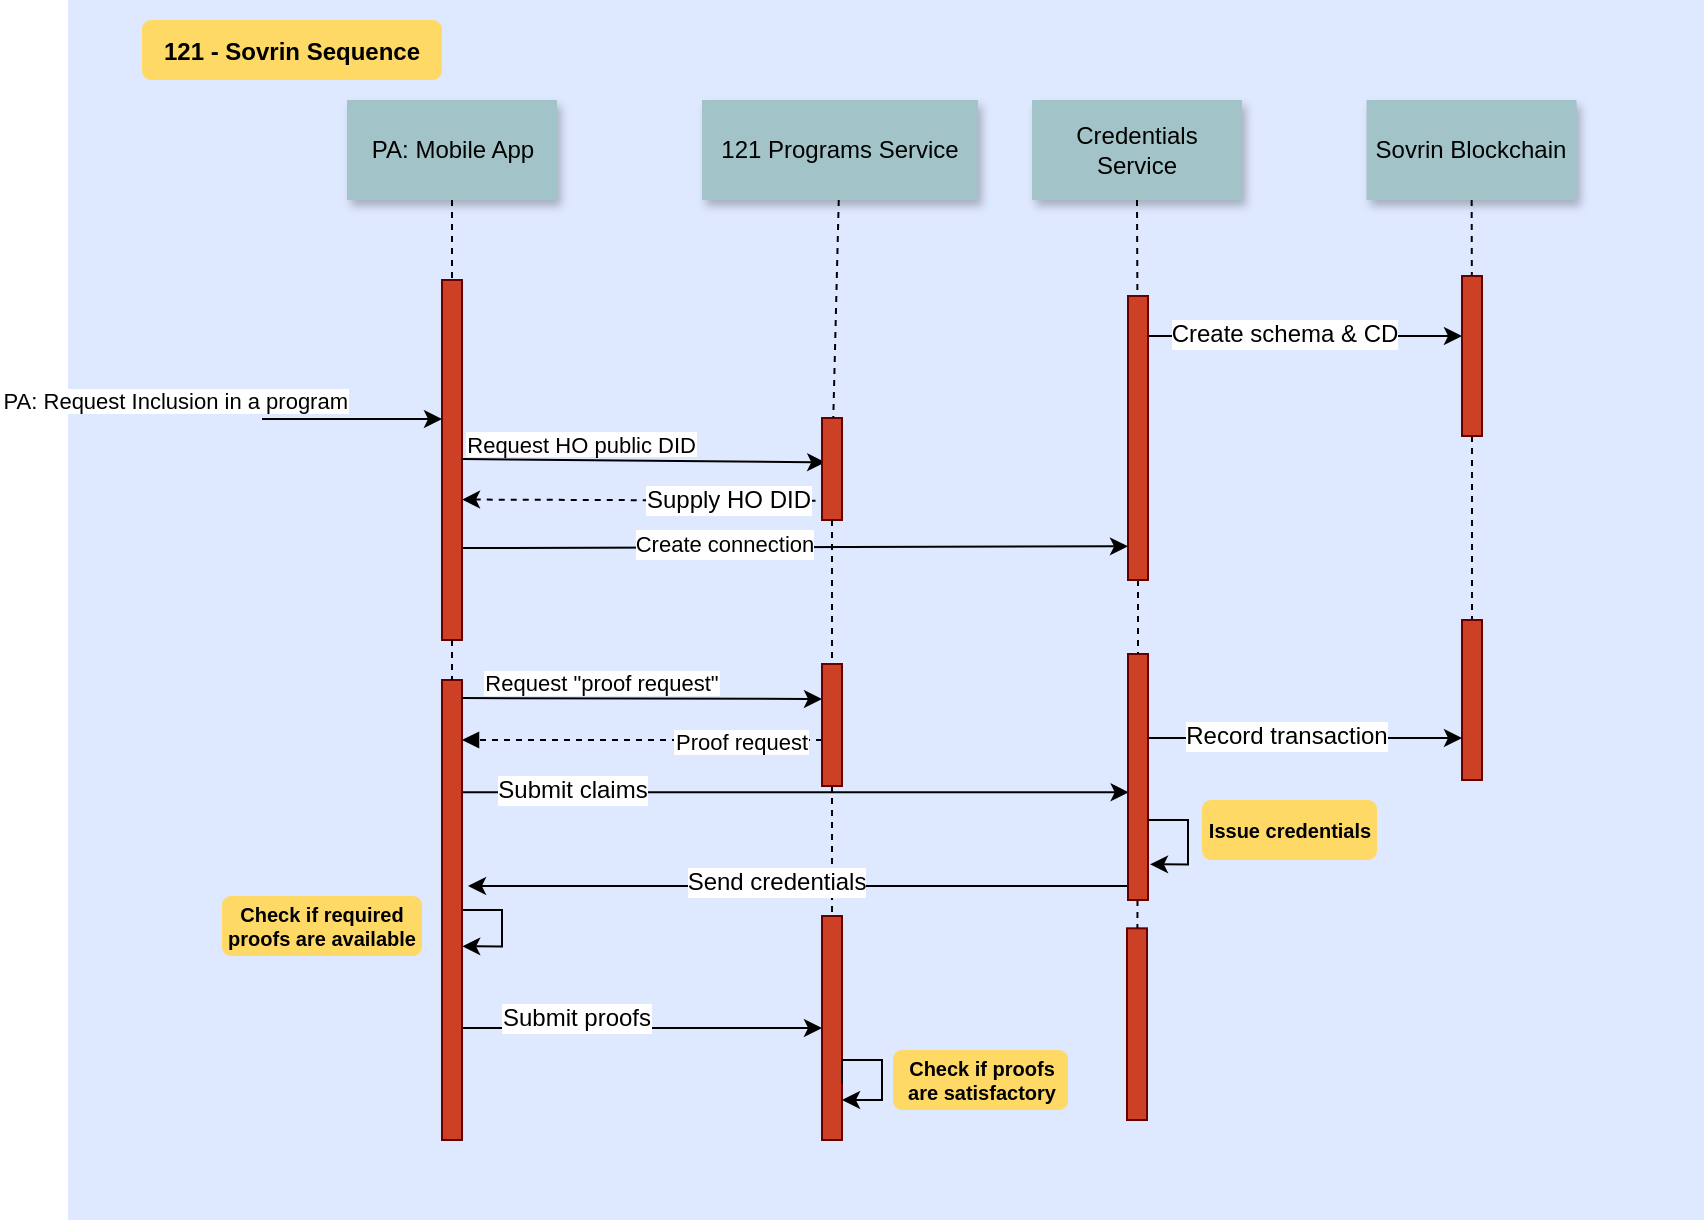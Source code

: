 <mxfile version="11.1.5" type="github" pages="1"><diagram name="Page-1" id="9361dd3d-8414-5efd-6122-117bd74ce7a7"><mxGraphModel dx="1583" dy="435" grid="1" gridSize="10" guides="1" tooltips="1" connect="1" arrows="1" fold="1" page="0" pageScale="1.5" pageWidth="826" pageHeight="1169" background="#ffffff" math="0" shadow="0"><root><mxCell id="0"/><mxCell id="1" parent="0"/><mxCell id="69" value=" " style="fillColor=#DEE8FF;strokeColor=none" parent="1" vertex="1"><mxGeometry x="13" y="10" width="818" height="610" as="geometry"/></mxCell><mxCell id="2" value="" style="fillColor=#CC4125;strokeColor=#660000" parent="1" vertex="1"><mxGeometry x="200" y="150" width="10" height="180" as="geometry"/></mxCell><mxCell id="3" value="PA: Request Inclusion in a program" style="edgeStyle=none;verticalLabelPosition=top;verticalAlign=bottom;labelPosition=left;align=right" parent="1" edge="1"><mxGeometry x="110" y="119.5" width="100" height="100" as="geometry"><mxPoint x="110" y="219.5" as="sourcePoint"/><mxPoint x="200" y="219.5" as="targetPoint"/></mxGeometry></mxCell><mxCell id="4" value="PA: Mobile App" style="shadow=1;fillColor=#A2C4C9;strokeColor=none;whiteSpace=wrap;" parent="1" vertex="1"><mxGeometry x="152.5" y="60" width="105" height="50" as="geometry"/></mxCell><mxCell id="7" value="Credentials Service" style="shadow=1;fillColor=#A2C4C9;strokeColor=none;whiteSpace=wrap;" parent="1" vertex="1"><mxGeometry x="495" y="60" width="105" height="50" as="geometry"/></mxCell><mxCell id="9" value="Request HO public DID" style="edgeStyle=none;verticalLabelPosition=top;verticalAlign=bottom;entryX=0.16;entryY=0.679;entryDx=0;entryDy=0;entryPerimeter=0;" parent="1" edge="1"><mxGeometry width="100" height="100" as="geometry"><mxPoint x="210" y="239.5" as="sourcePoint"/><mxPoint x="391.6" y="241.159" as="targetPoint"/><mxPoint x="-31" y="1" as="offset"/></mxGeometry></mxCell><mxCell id="11" value="" style="edgeStyle=none;verticalLabelPosition=top;verticalAlign=bottom;endArrow=none;startArrow=classic;dashed=1;entryX=-0.324;entryY=0.838;entryDx=0;entryDy=0;entryPerimeter=0;" parent="1" edge="1"><mxGeometry x="220" y="172.259" width="100" height="100" as="geometry"><mxPoint x="210" y="259.759" as="sourcePoint"/><mxPoint x="386.76" y="260.398" as="targetPoint"/></mxGeometry></mxCell><mxCell id="HILvpN4AN2ozblUCMKvK-89" value="Supply HO DID" style="text;html=1;resizable=0;points=[];align=center;verticalAlign=middle;labelBackgroundColor=#ffffff;fontStyle=0" parent="11" vertex="1" connectable="0"><mxGeometry relative="1" as="geometry"><mxPoint x="44.5" as="offset"/></mxGeometry></mxCell><mxCell id="15" value="Sovrin Blockchain" style="shadow=1;fillColor=#A2C4C9;strokeColor=none;whiteSpace=wrap;" parent="1" vertex="1"><mxGeometry x="662.284" y="60.0" width="105" height="50" as="geometry"/></mxCell><mxCell id="16" value="" style="edgeStyle=none;endArrow=none;dashed=1;" parent="1" source="4HXD_U9j3b60p4fibFge-112" target="17" edge="1"><mxGeometry x="637.043" y="270" width="100" height="100" as="geometry"><mxPoint x="714.543" y="220.0" as="sourcePoint"/><mxPoint x="714.543" y="240.0" as="targetPoint"/></mxGeometry></mxCell><mxCell id="17" value="" style="fillColor=#CC4125;strokeColor=#660000" parent="1" vertex="1"><mxGeometry x="710" y="320" width="10" height="80" as="geometry"/></mxCell><mxCell id="30" value="121 Programs Service" style="shadow=1;fillColor=#A2C4C9;strokeColor=none;whiteSpace=wrap;" parent="1" vertex="1"><mxGeometry x="330" y="60" width="138" height="50" as="geometry"/></mxCell><mxCell id="33" value="" style="edgeStyle=elbowEdgeStyle;elbow=horizontal;endArrow=none;dashed=1" parent="1" source="4" target="2" edge="1"><mxGeometry x="230.0" y="310" width="100" height="100" as="geometry"><mxPoint x="230.0" y="410" as="sourcePoint"/><mxPoint x="330" y="310" as="targetPoint"/></mxGeometry></mxCell><mxCell id="4HXD_U9j3b60p4fibFge-115" style="edgeStyle=orthogonalEdgeStyle;rounded=0;orthogonalLoop=1;jettySize=auto;html=1;fontSize=15;entryX=1.011;entryY=0.579;entryDx=0;entryDy=0;entryPerimeter=0;exitX=1;exitY=0.5;exitDx=0;exitDy=0;" parent="1" source="42" target="42" edge="1"><mxGeometry relative="1" as="geometry"><mxPoint x="220" y="490" as="targetPoint"/><Array as="points"><mxPoint x="230" y="465"/><mxPoint x="230" y="483"/></Array></mxGeometry></mxCell><mxCell id="4HXD_U9j3b60p4fibFge-116" style="edgeStyle=orthogonalEdgeStyle;rounded=0;orthogonalLoop=1;jettySize=auto;html=1;exitX=1.055;exitY=0.083;exitDx=0;exitDy=0;entryX=0;entryY=0.25;entryDx=0;entryDy=0;fontSize=15;exitPerimeter=0;" parent="1" edge="1"><mxGeometry relative="1" as="geometry"><mxPoint x="210.5" y="284" as="sourcePoint"/><mxPoint x="543" y="283.167" as="targetPoint"/><Array as="points"><mxPoint x="210" y="283"/></Array></mxGeometry></mxCell><mxCell id="4HXD_U9j3b60p4fibFge-117" value="&lt;span style=&quot;font-size: 11px&quot;&gt;Create connection&lt;/span&gt;" style="text;html=1;resizable=0;points=[];align=center;verticalAlign=middle;labelBackgroundColor=#ffffff;fontSize=12;" parent="4HXD_U9j3b60p4fibFge-116" vertex="1" connectable="0"><mxGeometry x="-0.217" y="2" relative="1" as="geometry"><mxPoint as="offset"/></mxGeometry></mxCell><mxCell id="4HXD_U9j3b60p4fibFge-118" style="edgeStyle=orthogonalEdgeStyle;rounded=0;orthogonalLoop=1;jettySize=auto;html=1;exitX=1;exitY=0.25;exitDx=0;exitDy=0;entryX=0.033;entryY=0.562;entryDx=0;entryDy=0;entryPerimeter=0;fontSize=15;" parent="1" source="42" target="HILvpN4AN2ozblUCMKvK-92" edge="1"><mxGeometry relative="1" as="geometry"><Array as="points"><mxPoint x="210" y="406"/></Array></mxGeometry></mxCell><mxCell id="4HXD_U9j3b60p4fibFge-119" value="&lt;span style=&quot;font-size: 12px&quot;&gt;Submit claims&lt;/span&gt;" style="text;html=1;resizable=0;points=[];align=center;verticalAlign=middle;labelBackgroundColor=#ffffff;fontSize=12;" parent="4HXD_U9j3b60p4fibFge-118" vertex="1" connectable="0"><mxGeometry x="-0.402" relative="1" as="geometry"><mxPoint x="-44" y="-1" as="offset"/></mxGeometry></mxCell><mxCell id="4HXD_U9j3b60p4fibFge-122" style="edgeStyle=orthogonalEdgeStyle;rounded=0;orthogonalLoop=1;jettySize=auto;html=1;entryX=0;entryY=0.5;entryDx=0;entryDy=0;fontSize=15;" parent="1" target="49" edge="1"><mxGeometry relative="1" as="geometry"><mxPoint x="210" y="510" as="sourcePoint"/><Array as="points"><mxPoint x="210" y="524"/></Array></mxGeometry></mxCell><mxCell id="4HXD_U9j3b60p4fibFge-123" value="Submit proofs" style="text;html=1;resizable=0;points=[];align=center;verticalAlign=middle;labelBackgroundColor=#ffffff;fontSize=12;" parent="4HXD_U9j3b60p4fibFge-122" vertex="1" connectable="0"><mxGeometry x="-0.272" y="5" relative="1" as="geometry"><mxPoint as="offset"/></mxGeometry></mxCell><mxCell id="42" value="" style="fillColor=#CC4125;strokeColor=#660000" parent="1" vertex="1"><mxGeometry x="200" y="350" width="10" height="230" as="geometry"/></mxCell><mxCell id="43" value="             Proof request" style="edgeStyle=elbowEdgeStyle;elbow=vertical;dashed=1;verticalLabelPosition=top;verticalAlign=bottom;align=center;exitX=0;exitY=0.42;exitDx=0;exitDy=0;endFill=1;endArrow=block;startFill=0;startArrow=none;exitPerimeter=0;" parent="1" edge="1"><mxGeometry y="170" width="100" height="100" as="geometry"><mxPoint x="390" y="380" as="sourcePoint"/><mxPoint x="210" y="380" as="targetPoint"/><Array as="points"/><mxPoint x="50" y="10" as="offset"/></mxGeometry></mxCell><mxCell id="44" value="" style="edgeStyle=none;dashed=1;endArrow=none" parent="1" source="2" target="42" edge="1"><mxGeometry x="50" y="300" width="100" height="100" as="geometry"><mxPoint x="50" y="400" as="sourcePoint"/><mxPoint x="150" y="300" as="targetPoint"/></mxGeometry></mxCell><mxCell id="48" value="" style="fillColor=#CC4125;strokeColor=#660000" parent="1" vertex="1"><mxGeometry x="542.5" y="474.167" width="10" height="95.833" as="geometry"/></mxCell><mxCell id="49" value="" style="fillColor=#CC4125;strokeColor=#660000" parent="1" vertex="1"><mxGeometry x="390" y="468" width="10" height="112" as="geometry"/></mxCell><mxCell id="50" value="" style="edgeStyle=none;endArrow=none;dashed=1" parent="1" source="4HXD_U9j3b60p4fibFge-125" target="49" edge="1"><mxGeometry x="346.571" y="205" width="100" height="100" as="geometry"><mxPoint x="421.736" y="150" as="sourcePoint"/><mxPoint x="421.736" y="329.394" as="targetPoint"/></mxGeometry></mxCell><mxCell id="52" value="" style="edgeStyle=none;endArrow=none;dashed=1" parent="1" source="HILvpN4AN2ozblUCMKvK-92" target="48" edge="1"><mxGeometry x="576.571" y="339.697" width="100" height="100" as="geometry"><mxPoint x="651.736" y="284.697" as="sourcePoint"/><mxPoint x="651.736" y="464.091" as="targetPoint"/></mxGeometry></mxCell><mxCell id="71" value="121 - Sovrin Sequence" style="rounded=1;fontStyle=1;fillColor=#FFD966;strokeColor=none" parent="1" vertex="1"><mxGeometry x="50" y="20" width="150" height="30" as="geometry"/></mxCell><mxCell id="72" value="Check if required proofs are available" style="rounded=1;fontStyle=1;fillColor=#FFD966;strokeColor=none;whiteSpace=wrap;fontSize=10;" parent="1" vertex="1"><mxGeometry x="90" y="458" width="100" height="30" as="geometry"/></mxCell><mxCell id="4HXD_U9j3b60p4fibFge-92" style="edgeStyle=orthogonalEdgeStyle;rounded=0;orthogonalLoop=1;jettySize=auto;html=1;" parent="1" edge="1"><mxGeometry relative="1" as="geometry"><mxPoint x="553" y="379" as="sourcePoint"/><mxPoint x="710" y="379" as="targetPoint"/><Array as="points"><mxPoint x="600" y="379"/><mxPoint x="600" y="379"/></Array></mxGeometry></mxCell><mxCell id="4HXD_U9j3b60p4fibFge-93" value="Record transaction" style="text;html=1;resizable=0;points=[];align=center;verticalAlign=middle;labelBackgroundColor=#ffffff;" parent="4HXD_U9j3b60p4fibFge-92" vertex="1" connectable="0"><mxGeometry x="-0.003" y="10" relative="1" as="geometry"><mxPoint x="-10" y="9" as="offset"/></mxGeometry></mxCell><mxCell id="4HXD_U9j3b60p4fibFge-107" style="edgeStyle=orthogonalEdgeStyle;rounded=0;orthogonalLoop=1;jettySize=auto;html=1;exitX=0;exitY=0.75;exitDx=0;exitDy=0;entryX=1.276;entryY=0.212;entryDx=0;entryDy=0;entryPerimeter=0;fontSize=15;" parent="1" edge="1"><mxGeometry relative="1" as="geometry"><mxPoint x="543" y="453" as="sourcePoint"/><mxPoint x="213" y="453" as="targetPoint"/></mxGeometry></mxCell><mxCell id="4HXD_U9j3b60p4fibFge-108" value="Send credentials" style="text;html=1;resizable=0;points=[];align=center;verticalAlign=middle;labelBackgroundColor=#ffffff;fontSize=12;" parent="4HXD_U9j3b60p4fibFge-107" vertex="1" connectable="0"><mxGeometry x="0.189" y="2" relative="1" as="geometry"><mxPoint x="20" y="-4" as="offset"/></mxGeometry></mxCell><mxCell id="HILvpN4AN2ozblUCMKvK-92" value="" style="fillColor=#CC4125;strokeColor=#660000" parent="1" vertex="1"><mxGeometry x="543" y="337" width="10" height="123" as="geometry"/></mxCell><mxCell id="HILvpN4AN2ozblUCMKvK-93" value="" style="edgeStyle=none;endArrow=none;dashed=1;exitX=0.5;exitY=1;exitDx=0;exitDy=0;" parent="1" source="4HXD_U9j3b60p4fibFge-109" target="HILvpN4AN2ozblUCMKvK-92" edge="1"><mxGeometry x="576.571" y="339.697" width="100" height="100" as="geometry"><mxPoint x="548" y="270" as="sourcePoint"/><mxPoint x="547.583" y="464.167" as="targetPoint"/></mxGeometry></mxCell><mxCell id="R1A0qcYAxihJPIgawu35-90" value="Check if proofs are satisfactory" style="rounded=1;fontStyle=1;fillColor=#FFD966;strokeColor=none;whiteSpace=wrap;fontSize=10;" parent="1" vertex="1"><mxGeometry x="425.5" y="535" width="87.5" height="30" as="geometry"/></mxCell><mxCell id="R1A0qcYAxihJPIgawu35-93" value="Request &quot;proof request&quot;" style="edgeStyle=elbowEdgeStyle;elbow=vertical;verticalLabelPosition=top;verticalAlign=bottom;entryX=0;entryY=0.256;entryDx=0;entryDy=0;entryPerimeter=0;" parent="1" edge="1"><mxGeometry y="170" width="100" height="100" as="geometry"><mxPoint x="210" y="359" as="sourcePoint"/><mxPoint x="390" y="360" as="targetPoint"/><Array as="points"/><mxPoint x="-20" y="1" as="offset"/></mxGeometry></mxCell><mxCell id="4HXD_U9j3b60p4fibFge-90" value="" style="fillColor=#CC4125;strokeColor=#660000" parent="1" vertex="1"><mxGeometry x="390" y="219" width="10" height="51" as="geometry"/></mxCell><mxCell id="4HXD_U9j3b60p4fibFge-91" value="" style="edgeStyle=none;endArrow=none;dashed=1" parent="1" source="30" target="4HXD_U9j3b60p4fibFge-90" edge="1"><mxGeometry x="346.571" y="205" width="100" height="100" as="geometry"><mxPoint x="395" y="110" as="sourcePoint"/><mxPoint x="395" y="468.333" as="targetPoint"/></mxGeometry></mxCell><mxCell id="4HXD_U9j3b60p4fibFge-111" style="edgeStyle=orthogonalEdgeStyle;rounded=0;orthogonalLoop=1;jettySize=auto;html=1;exitX=0.929;exitY=0.153;exitDx=0;exitDy=0;fontSize=15;exitPerimeter=0;" parent="1" source="4HXD_U9j3b60p4fibFge-109" edge="1"><mxGeometry relative="1" as="geometry"><mxPoint x="710" y="178" as="targetPoint"/><Array as="points"><mxPoint x="552" y="178"/></Array></mxGeometry></mxCell><mxCell id="4HXD_U9j3b60p4fibFge-114" value="Create schema &amp;amp; CD" style="text;html=1;resizable=0;points=[];align=center;verticalAlign=middle;labelBackgroundColor=#ffffff;fontSize=12;" parent="4HXD_U9j3b60p4fibFge-111" vertex="1" connectable="0"><mxGeometry x="-0.246" y="1" relative="1" as="geometry"><mxPoint x="10" as="offset"/></mxGeometry></mxCell><mxCell id="4HXD_U9j3b60p4fibFge-109" value="" style="fillColor=#CC4125;strokeColor=#660000" parent="1" vertex="1"><mxGeometry x="543" y="158" width="10" height="142" as="geometry"/></mxCell><mxCell id="4HXD_U9j3b60p4fibFge-110" value="" style="edgeStyle=none;endArrow=none;dashed=1;exitX=0.5;exitY=1;exitDx=0;exitDy=0;" parent="1" source="7" target="4HXD_U9j3b60p4fibFge-109" edge="1"><mxGeometry x="576.571" y="339.697" width="100" height="100" as="geometry"><mxPoint x="547.5" y="110" as="sourcePoint"/><mxPoint x="547.881" y="307" as="targetPoint"/></mxGeometry></mxCell><mxCell id="4HXD_U9j3b60p4fibFge-112" value="" style="fillColor=#CC4125;strokeColor=#660000" parent="1" vertex="1"><mxGeometry x="710" y="148" width="10" height="80" as="geometry"/></mxCell><mxCell id="4HXD_U9j3b60p4fibFge-113" value="" style="edgeStyle=none;endArrow=none;dashed=1;" parent="1" source="15" target="4HXD_U9j3b60p4fibFge-112" edge="1"><mxGeometry x="637.043" y="270" width="100" height="100" as="geometry"><mxPoint x="714.806" y="110" as="sourcePoint"/><mxPoint x="714.965" y="290" as="targetPoint"/></mxGeometry></mxCell><mxCell id="4HXD_U9j3b60p4fibFge-120" style="edgeStyle=orthogonalEdgeStyle;rounded=0;orthogonalLoop=1;jettySize=auto;html=1;entryX=1.1;entryY=0.855;entryDx=0;entryDy=0;entryPerimeter=0;fontSize=15;" parent="1" source="HILvpN4AN2ozblUCMKvK-92" target="HILvpN4AN2ozblUCMKvK-92" edge="1"><mxGeometry relative="1" as="geometry"><Array as="points"><mxPoint x="573" y="420"/><mxPoint x="573" y="442"/></Array></mxGeometry></mxCell><mxCell id="4HXD_U9j3b60p4fibFge-121" value="Issue credentials" style="rounded=1;fontStyle=1;fillColor=#FFD966;strokeColor=none;whiteSpace=wrap;fontSize=10;" parent="1" vertex="1"><mxGeometry x="580" y="410" width="87.5" height="30" as="geometry"/></mxCell><mxCell id="4HXD_U9j3b60p4fibFge-124" style="edgeStyle=orthogonalEdgeStyle;rounded=0;orthogonalLoop=1;jettySize=auto;html=1;exitX=1;exitY=0.75;exitDx=0;exitDy=0;fontSize=15;" parent="1" source="49" edge="1"><mxGeometry relative="1" as="geometry"><mxPoint x="400" y="560" as="targetPoint"/><Array as="points"><mxPoint x="400" y="540"/><mxPoint x="420" y="540"/><mxPoint x="420" y="560"/></Array></mxGeometry></mxCell><mxCell id="4HXD_U9j3b60p4fibFge-125" value="" style="fillColor=#CC4125;strokeColor=#660000" parent="1" vertex="1"><mxGeometry x="390" y="342" width="10" height="61" as="geometry"/></mxCell><mxCell id="4HXD_U9j3b60p4fibFge-126" value="" style="edgeStyle=none;endArrow=none;dashed=1" parent="1" source="4HXD_U9j3b60p4fibFge-90" target="4HXD_U9j3b60p4fibFge-125" edge="1"><mxGeometry x="346.571" y="205" width="100" height="100" as="geometry"><mxPoint x="395.0" y="280.0" as="sourcePoint"/><mxPoint x="395.0" y="468" as="targetPoint"/></mxGeometry></mxCell></root></mxGraphModel></diagram></mxfile>
